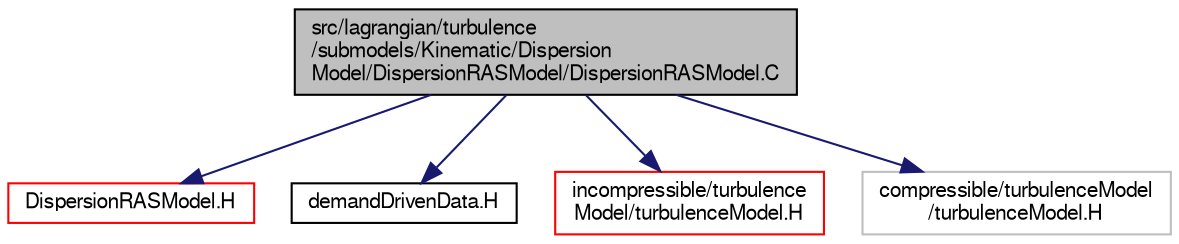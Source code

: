 digraph "src/lagrangian/turbulence/submodels/Kinematic/DispersionModel/DispersionRASModel/DispersionRASModel.C"
{
  bgcolor="transparent";
  edge [fontname="FreeSans",fontsize="10",labelfontname="FreeSans",labelfontsize="10"];
  node [fontname="FreeSans",fontsize="10",shape=record];
  Node0 [label="src/lagrangian/turbulence\l/submodels/Kinematic/Dispersion\lModel/DispersionRASModel/DispersionRASModel.C",height=0.2,width=0.4,color="black", fillcolor="grey75", style="filled", fontcolor="black"];
  Node0 -> Node1 [color="midnightblue",fontsize="10",style="solid",fontname="FreeSans"];
  Node1 [label="DispersionRASModel.H",height=0.2,width=0.4,color="red",URL="$a39548.html"];
  Node0 -> Node89 [color="midnightblue",fontsize="10",style="solid",fontname="FreeSans"];
  Node89 [label="demandDrivenData.H",height=0.2,width=0.4,color="black",URL="$a10367.html",tooltip="Template functions to aid in the implementation of demand driven data. "];
  Node0 -> Node90 [color="midnightblue",fontsize="10",style="solid",fontname="FreeSans"];
  Node90 [label="incompressible/turbulence\lModel/turbulenceModel.H",height=0.2,width=0.4,color="red",URL="$a40271.html"];
  Node0 -> Node309 [color="midnightblue",fontsize="10",style="solid",fontname="FreeSans"];
  Node309 [label="compressible/turbulenceModel\l/turbulenceModel.H",height=0.2,width=0.4,color="grey75"];
}

